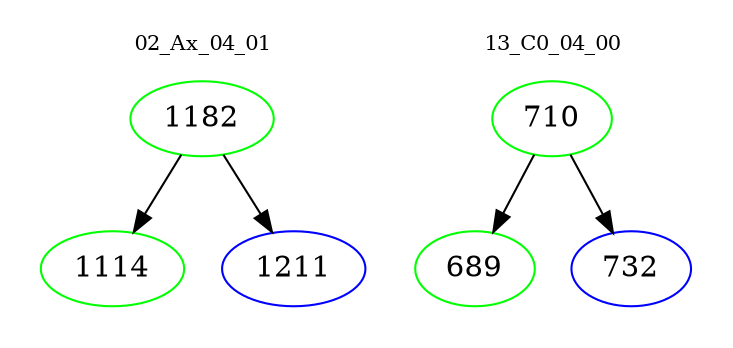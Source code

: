 digraph{
subgraph cluster_0 {
color = white
label = "02_Ax_04_01";
fontsize=10;
T0_1182 [label="1182", color="green"]
T0_1182 -> T0_1114 [color="black"]
T0_1114 [label="1114", color="green"]
T0_1182 -> T0_1211 [color="black"]
T0_1211 [label="1211", color="blue"]
}
subgraph cluster_1 {
color = white
label = "13_C0_04_00";
fontsize=10;
T1_710 [label="710", color="green"]
T1_710 -> T1_689 [color="black"]
T1_689 [label="689", color="green"]
T1_710 -> T1_732 [color="black"]
T1_732 [label="732", color="blue"]
}
}
